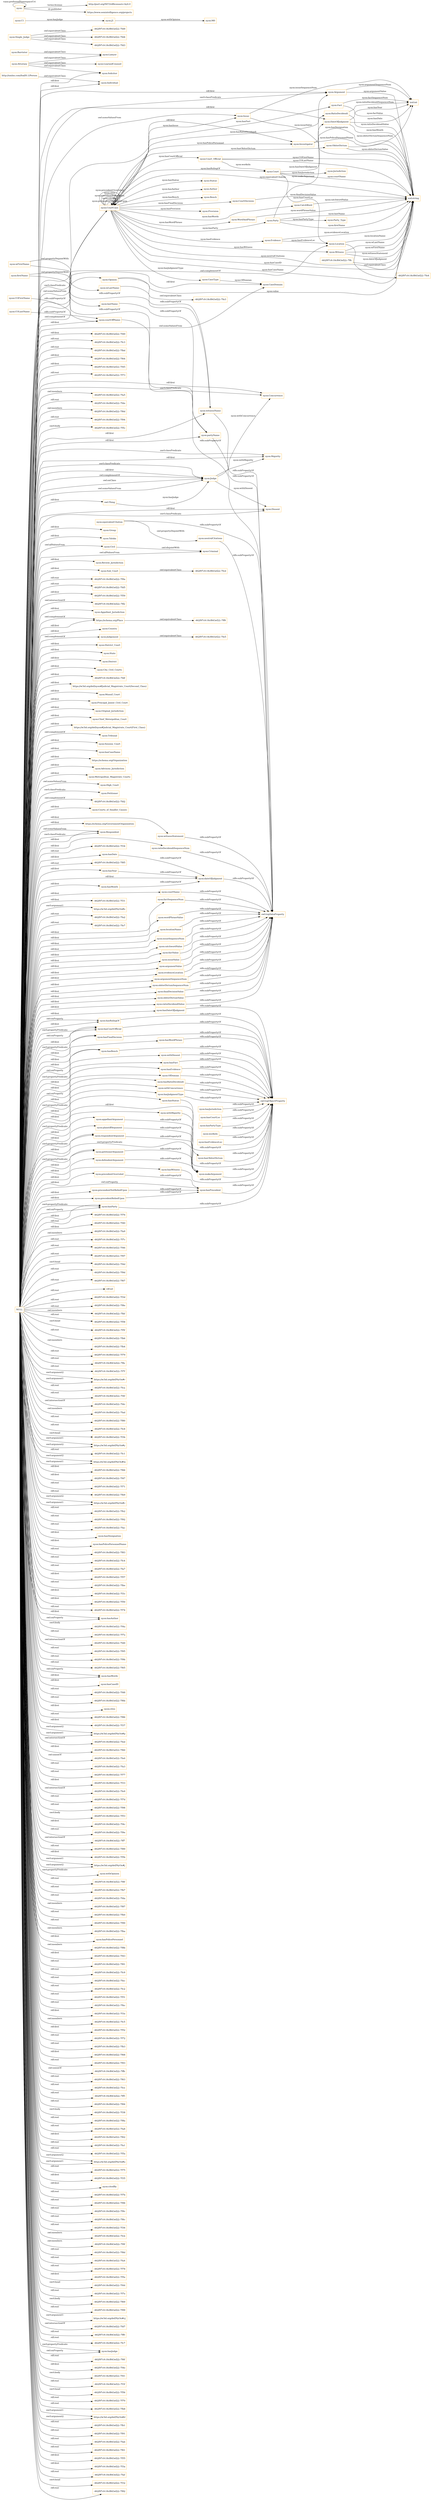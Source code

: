 digraph ar2dtool_diagram { 
rankdir=LR;
size="1501"
node [shape = rectangle, color="orange"]; "nyon:Issue" "nyon:Group" "nyon:Taluka" "-462f97c9:18cf843ef22:-7fd9" "nyon:Civil" "nyon:Statue" "nyon:Review_Jurisdiction" "-462f97c9:18cf843ef22:-7fcd" "nyon:Sub_Court" "nyon:ObiterDictum" "nyon:Solicitor" "nyon:Lawyer" "nyon:Appellant_Jurisdiction" "nyon:Jurisdiction" "https://schema.org/Place" "nyon:Evidence" "nyon:Opinion" "nyon:Judgement" "nyon:Author" "nyon:CatchWord" "nyon:Court_Official" "nyon:WordAndPhrase" "nyon:Country" "nyon:Attorney" "-462f97c9:18cf843ef22:-7fd4" "nyon:DateOfJudgment" "http://xmlns.com/foaf/0.1/Person" "nyon:Party_Type" "nyon:Concurrence" "-462f97c9:18cf843ef22:-7ff9" "nyon:CaseType" "nyon:Fact" "nyon:District_Court" "nyon:State" "nyon:Party" "nyon:District" "nyon:Provision" "-462f97c9:18cf843ef22:-7fd3" "nyon:Majority" "nyon:City_Civil_Courts" "nyon:Single_Judge" "-462f97c9:18cf843ef22:-7ffc" "-462f97c9:18cf843ef22:-7fdf" "-462f97c9:18cf843ef22:-7fe5" "https://w3id.org/def/nyon#Judicial_Magistrate_Court(Second_Class)" "nyon:Munsif_Court" "nyon:LearnedCounsel" "nyon:Principal_Junior_Civil_Court" "nyon:CaseDomain" "nyon:Original_Jurisdiction" "nyon:Chief_Meterpolitan_Court" "https://w3id.org/def/nyon#Judicial_Magistrate_Court(First_Class)" "nyon:RatioDecidendi" "nyon:Investigator" "nyon:Criminal" "-462f97c9:18cf843ef22:-7fe4" "nyon:Tribunal" "nyon:Barrister" "nyon:Session_Court" "nyon:Individual" "https://schema.org/Organization" "nyon:Advisory_Jurisdiction" "nyon:Court" "nyon:Witness" "nyon:Bench" "nyon:Metropolitan_Magistrate_Courts" "nyon:High_Court" "nyon:Judge" "nyon:CourtCase" "nyon:Petitioner" "nyon:Dissent" "nyon:Argument" "-462f97c9:18cf843ef22:-7fd2" "nyon:Location" "nyon:Courts_of_Smaller_Causes" "https://schema.org/GovernmentOrganization" "nyon:CourtDecision" "nyon:Respondent" "-462f97c9:18cf843ef22:-7fe3" ; /*classes style*/
	"nyon:ratioDecidendiValue" -> "owl:topDataProperty" [ label = "rdfs:subPropertyOf" ];
	"nyon:witnessStatement" -> "owl:topDataProperty" [ label = "rdfs:subPropertyOf" ];
	"nyon:ratioDecidendiSequenceNum" -> "owl:topDataProperty" [ label = "rdfs:subPropertyOf" ];
	"https://schema.org/Place" -> "-462f97c9:18cf843ef22:-7ff9" [ label = "owl:equivalentClass" ];
	"nyon:wLastName" -> "nyon:witnessName" [ label = "rdfs:subPropertyOf" ];
	"nyon:withMajority" -> "owl:topObjectProperty" [ label = "rdfs:subPropertyOf" ];
	"nyon:equivalentCitation" -> "nyon:neutralCitations" [ label = "owl:propertyDisjointWith" ];
	"nyon:equivalentCitation" -> "owl:topDataProperty" [ label = "rdfs:subPropertyOf" ];
	"nyon:dateOfJudgment" -> "owl:topDataProperty" [ label = "rdfs:subPropertyOf" ];
	"nyon:hasYear" -> "nyon:dateOfJudgment" [ label = "rdfs:subPropertyOf" ];
	"nyon:partyName" -> "owl:topDataProperty" [ label = "rdfs:subPropertyOf" ];
	"nyon:courtOffName" -> "owl:topDataProperty" [ label = "rdfs:subPropertyOf" ];
	"nyon:courtName" -> "owl:topDataProperty" [ label = "rdfs:subPropertyOf" ];
	"nyon:factSequenceNum" -> "owl:topDataProperty" [ label = "rdfs:subPropertyOf" ];
	"nyon:Opinion" -> "-462f97c9:18cf843ef22:-7fe3" [ label = "owl:equivalentClass" ];
	"nyon:plaintiffArgument" -> "nyon:makeArgument" [ label = "rdfs:subPropertyOf" ];
	"nyon:Sub_Court" -> "-462f97c9:18cf843ef22:-7fcd" [ label = "owl:equivalentClass" ];
	"nyon:hasWitness" -> "owl:topObjectProperty" [ label = "rdfs:subPropertyOf" ];
	"nyon:precedentReliedUpon" -> "nyon:hasPrecedent" [ label = "rdfs:subPropertyOf" ];
	"nyon:Civil" -> "nyon:Criminal" [ label = "owl:disjointWith" ];
	"nyon:wordPhraseValue" -> "owl:topDataProperty" [ label = "rdfs:subPropertyOf" ];
	"nyon:locationName" -> "owl:topDataProperty" [ label = "rdfs:subPropertyOf" ];
	"nyon:issueSequenceNum" -> "owl:topDataProperty" [ label = "rdfs:subPropertyOf" ];
	"nyon:hasParty" -> "owl:topObjectProperty" [ label = "rdfs:subPropertyOf" ];
	"nyon:hasDateOfJudgment" -> "owl:topObjectProperty" [ label = "rdfs:subPropertyOf" ];
	"nyon:hasRulingOf" -> "owl:topObjectProperty" [ label = "rdfs:subPropertyOf" ];
	"nyon:hasPrecedent" -> "owl:topObjectProperty" [ label = "rdfs:subPropertyOf" ];
	"nyon:catchwordValue" -> "owl:topDataProperty" [ label = "rdfs:subPropertyOf" ];
	"nyon:factValue" -> "owl:topDataProperty" [ label = "rdfs:subPropertyOf" ];
	"nyon:hasCourtOfficial" -> "owl:topObjectProperty" [ label = "rdfs:subPropertyOf" ];
	"nyon:issueValue" -> "owl:topDataProperty" [ label = "rdfs:subPropertyOf" ];
	"nyon:makeArgument" -> "owl:topObjectProperty" [ label = "rdfs:subPropertyOf" ];
	"nyon:hasFinalDecision" -> "owl:topObjectProperty" [ label = "rdfs:subPropertyOf" ];
	"nyon:lastName" -> "nyon:partyName" [ label = "rdfs:subPropertyOf" ];
	"nyon:respondentArgument" -> "nyon:makeArgument" [ label = "rdfs:subPropertyOf" ];
	"nyon:Judgement" -> "-462f97c9:18cf843ef22:-7fe5" [ label = "owl:equivalentClass" ];
	"nyon:argumentValue" -> "owl:topDataProperty" [ label = "rdfs:subPropertyOf" ];
	"nyon:precedentOverruled" -> "nyon:hasPrecedent" [ label = "rdfs:subPropertyOf" ];
	"nyon:J1" -> "nyon:M0" [ label = "nyon:withOpinion" ];
	"nyon:hasWordPhrase" -> "owl:topObjectProperty" [ label = "rdfs:subPropertyOf" ];
	"NULL" -> "-462f97c9:18cf843ef22:-7f76" [ label = "rdf:rest" ];
	"NULL" -> "nyon:Respondent" [ label = "rdf:first" ];
	"NULL" -> "-462f97c9:18cf843ef22:-7f40" [ label = "rdf:first" ];
	"NULL" -> "nyon:Munsif_Court" [ label = "rdf:first" ];
	"NULL" -> "-462f97c9:18cf843ef22:-7fa9" [ label = "owl:members" ];
	"NULL" -> "nyon:hasBench" [ label = "owl:onProperty" ];
	"NULL" -> "-462f97c9:18cf843ef22:-7f7c" [ label = "rdf:rest" ];
	"NULL" -> "nyon:plaintiffArgument" [ label = "rdf:first" ];
	"NULL" -> "-462f97c9:18cf843ef22:-7f46" [ label = "rdf:rest" ];
	"NULL" -> "-462f97c9:18cf843ef22:-7f97" [ label = "rdf:rest" ];
	"NULL" -> "-462f97c9:18cf843ef22:-7f4d" [ label = "swrl:head" ];
	"NULL" -> "-462f97c9:18cf843ef22:-7f9d" [ label = "rdf:rest" ];
	"NULL" -> "nyon:factValue" [ label = "rdf:first" ];
	"NULL" -> "nyon:hasCourtOfficial" [ label = "owl:onProperty" ];
	"NULL" -> "-462f97c9:18cf843ef22:-7f67" [ label = "rdf:rest" ];
	"NULL" -> "rdf:nil" [ label = "rdf:rest" ];
	"NULL" -> "nyon:ratioDecidendiValue" [ label = "rdf:first" ];
	"NULL" -> "nyon:Appellant_Jurisdiction" [ label = "rdf:first" ];
	"NULL" -> "nyon:petitionerArgument" [ label = "rdf:first" ];
	"NULL" -> "nyon:Taluka" [ label = "rdf:first" ];
	"NULL" -> "nyon:Individual" [ label = "rdf:first" ];
	"NULL" -> "-462f97c9:18cf843ef22:-7f3d" [ label = "rdf:rest" ];
	"NULL" -> "-462f97c9:18cf843ef22:-7f8e" [ label = "rdf:rest" ];
	"NULL" -> "-462f97c9:18cf843ef22:-7fbf" [ label = "owl:members" ];
	"NULL" -> "-462f97c9:18cf843ef22:-7f58" [ label = "rdf:rest" ];
	"NULL" -> "-462f97c9:18cf843ef22:-7f5f" [ label = "swrl:head" ];
	"NULL" -> "-462f97c9:18cf843ef22:-7fb6" [ label = "rdf:rest" ];
	"NULL" -> "-462f97c9:18cf843ef22:-7fb4" [ label = "owl:members" ];
	"NULL" -> "nyon:CaseDomain" [ label = "rdf:first" ];
	"NULL" -> "nyon:argumentValue" [ label = "rdf:first" ];
	"NULL" -> "-462f97c9:18cf843ef22:-7f79" [ label = "rdf:rest" ];
	"NULL" -> "-462f97c9:18cf843ef22:-7ffa" [ label = "rdf:rest" ];
	"NULL" -> "-462f97c9:18cf843ef22:-7f7f" [ label = "rdf:rest" ];
	"NULL" -> "https://w3id.org/def/NyOn#r" [ label = "swrl:argument2" ];
	"NULL" -> "-462f97c9:18cf843ef22:-7fca" [ label = "rdf:rest" ];
	"NULL" -> "nyon:respondentArgument" [ label = "rdf:first" ];
	"NULL" -> "nyon:factSequenceNum" [ label = "rdf:first" ];
	"NULL" -> "-462f97c9:18cf843ef22:-7f4f" [ label = "rdf:rest" ];
	"NULL" -> "-462f97c9:18cf843ef22:-7fdc" [ label = "owl:intersectionOf" ];
	"NULL" -> "nyon:Dissent" [ label = "swrl:classPredicate" ];
	"NULL" -> "-462f97c9:18cf843ef22:-7fad" [ label = "owl:members" ];
	"NULL" -> "https://w3id.org/def/nyon#Judicial_Magistrate_Court(Second_Class)" [ label = "rdf:first" ];
	"NULL" -> "nyon:Civil" [ label = "owl:allValuesFrom" ];
	"NULL" -> "-462f97c9:18cf843ef22:-7f80" [ label = "rdf:rest" ];
	"NULL" -> "nyon:Tribunal" [ label = "owl:complementOf" ];
	"NULL" -> "-462f97c9:18cf843ef22:-7fc8" [ label = "rdf:rest" ];
	"NULL" -> "nyon:Dissent" [ label = "rdf:first" ];
	"NULL" -> "-462f97c9:18cf843ef22:-7f3b" [ label = "swrl:head" ];
	"NULL" -> "https://w3id.org/def/NyOn#y" [ label = "swrl:argument1" ];
	"NULL" -> "nyon:Original_Jurisdiction" [ label = "rdf:first" ];
	"NULL" -> "-462f97c9:18cf843ef22:-7fc1" [ label = "rdf:rest" ];
	"NULL" -> "https://w3id.org/def/NyOn#m" [ label = "swrl:argument2" ];
	"NULL" -> "nyon:District_Court" [ label = "rdf:first" ];
	"NULL" -> "-462f97c9:18cf843ef22:-7f66" [ label = "rdf:first" ];
	"NULL" -> "-462f97c9:18cf843ef22:-7f47" [ label = "rdf:first" ];
	"NULL" -> "-462f97c9:18cf843ef22:-7f71" [ label = "rdf:rest" ];
	"NULL" -> "-462f97c9:18cf843ef22:-7fb9" [ label = "rdf:rest" ];
	"NULL" -> "nyon:withDissent" [ label = "swrl:propertyPredicate" ];
	"NULL" -> "https://w3id.org/def/NyOn#c" [ label = "swrl:argument2" ];
	"NULL" -> "nyon:High_Court" [ label = "owl:someValuesFrom" ];
	"NULL" -> "-462f97c9:18cf843ef22:-7fb2" [ label = "rdf:rest" ];
	"NULL" -> "-462f97c9:18cf843ef22:-7f92" [ label = "rdf:rest" ];
	"NULL" -> "-462f97c9:18cf843ef22:-7fac" [ label = "rdf:rest" ];
	"NULL" -> "nyon:Judgement" [ label = "owl:complementOf" ];
	"NULL" -> "nyon:hasDesignation" [ label = "rdf:first" ];
	"NULL" -> "nyon:partyName" [ label = "rdf:first" ];
	"NULL" -> "nyon:witnessStatement" [ label = "rdf:first" ];
	"NULL" -> "nyon:hasPolicePersonnelName" [ label = "rdf:first" ];
	"NULL" -> "nyon:hasFact" [ label = "rdf:first" ];
	"NULL" -> "nyon:withMajority" [ label = "swrl:propertyPredicate" ];
	"NULL" -> "nyon:dateOfJudgment" [ label = "rdf:first" ];
	"NULL" -> "nyon:Session_Court" [ label = "rdf:first" ];
	"NULL" -> "-462f97c9:18cf843ef22:-7f83" [ label = "rdf:rest" ];
	"NULL" -> "-462f97c9:18cf843ef22:-7fc4" [ label = "rdf:rest" ];
	"NULL" -> "nyon:Criminal" [ label = "owl:allValuesFrom" ];
	"NULL" -> "nyon:Solicitor" [ label = "rdf:first" ];
	"NULL" -> "nyon:Advisory_Jurisdiction" [ label = "rdf:first" ];
	"NULL" -> "-462f97c9:18cf843ef22:-7fa7" [ label = "rdf:rest" ];
	"NULL" -> "-462f97c9:18cf843ef22:-7f57" [ label = "rdf:first" ];
	"NULL" -> "-462f97c9:18cf843ef22:-7fbe" [ label = "rdf:rest" ];
	"NULL" -> "-462f97c9:18cf843ef22:-7f3c" [ label = "rdf:first" ];
	"NULL" -> "nyon:hasPrecedent" [ label = "owl:onProperty" ];
	"NULL" -> "-462f97c9:18cf843ef22:-7f50" [ label = "rdf:first" ];
	"NULL" -> "nyon:Judge" [ label = "swrl:classPredicate" ];
	"NULL" -> "nyon:ratioDecidendiSequenceNum" [ label = "rdf:first" ];
	"NULL" -> "-462f97c9:18cf843ef22:-7f74" [ label = "rdf:rest" ];
	"NULL" -> "nyon:hasAuthor" [ label = "rdf:first" ];
	"NULL" -> "nyon:hasParty" [ label = "owl:onProperty" ];
	"NULL" -> "nyon:hasEvidence" [ label = "rdf:first" ];
	"NULL" -> "nyon:hasRulingOf" [ label = "rdf:first" ];
	"NULL" -> "-462f97c9:18cf843ef22:-7f4a" [ label = "swrl:body" ];
	"NULL" -> "nyon:Judge" [ label = "rdf:first" ];
	"NULL" -> "-462f97c9:18cf843ef22:-7f7a" [ label = "rdf:rest" ];
	"NULL" -> "-462f97c9:18cf843ef22:-7fd0" [ label = "owl:intersectionOf" ];
	"NULL" -> "nyon:hasRulingOf" [ label = "owl:onProperty" ];
	"NULL" -> "-462f97c9:18cf843ef22:-7f95" [ label = "rdf:rest" ];
	"NULL" -> "-462f97c9:18cf843ef22:-7f9b" [ label = "rdf:rest" ];
	"NULL" -> "https://schema.org/Organization" [ label = "rdf:first" ];
	"NULL" -> "nyon:witnessName" [ label = "rdf:first" ];
	"NULL" -> "-462f97c9:18cf843ef22:-7f65" [ label = "rdf:rest" ];
	"NULL" -> "https://schema.org/GovernmentOrganization" [ label = "rdf:first" ];
	"NULL" -> "nyon:hasWords" [ label = "owl:onProperty" ];
	"NULL" -> "nyon:hasCaseID" [ label = "rdf:first" ];
	"NULL" -> "nyon:hasBench" [ label = "rdf:first" ];
	"NULL" -> "-462f97c9:18cf843ef22:-7f48" [ label = "rdf:rest" ];
	"NULL" -> "-462f97c9:18cf843ef22:-7f6b" [ label = "rdf:rest" ];
	"NULL" -> "nyon:cites" [ label = "rdf:first" ];
	"NULL" -> "-462f97c9:18cf843ef22:-7f86" [ label = "rdf:rest" ];
	"NULL" -> "nyon:Judge" [ label = "owl:complementOf" ];
	"NULL" -> "-462f97c9:18cf843ef22:-7f37" [ label = "rdf:first" ];
	"NULL" -> "https://w3id.org/def/NyOn#p" [ label = "swrl:argument2" ];
	"NULL" -> "nyon:Respondent" [ label = "owl:someValuesFrom" ];
	"NULL" -> "-462f97c9:18cf843ef22:-7fed" [ label = "owl:intersectionOf" ];
	"NULL" -> "https://w3id.org/def/NyOn#y" [ label = "swrl:argument2" ];
	"NULL" -> "-462f97c9:18cf843ef22:-7f60" [ label = "rdf:first" ];
	"NULL" -> "-462f97c9:18cf843ef22:-7fe0" [ label = "owl:unionOf" ];
	"NULL" -> "nyon:OfDomian" [ label = "owl:onProperty" ];
	"NULL" -> "-462f97c9:18cf843ef22:-7fa3" [ label = "rdf:rest" ];
	"NULL" -> "-462f97c9:18cf843ef22:-7f77" [ label = "rdf:rest" ];
	"NULL" -> "-462f97c9:18cf843ef22:-7f33" [ label = "rdf:first" ];
	"NULL" -> "nyon:respondentArgument" [ label = "swrl:propertyPredicate" ];
	"NULL" -> "-462f97c9:18cf843ef22:-7fe9" [ label = "owl:intersectionOf" ];
	"NULL" -> "-462f97c9:18cf843ef22:-7f7d" [ label = "rdf:rest" ];
	"NULL" -> "nyon:evidenceLocation" [ label = "rdf:first" ];
	"NULL" -> "nyon:hasRatioDecidendi" [ label = "rdf:first" ];
	"NULL" -> "-462f97c9:18cf843ef22:-7f98" [ label = "rdf:rest" ];
	"NULL" -> "-462f97c9:18cf843ef22:-7f53" [ label = "swrl:body" ];
	"NULL" -> "-462f97c9:18cf843ef22:-7f4c" [ label = "rdf:first" ];
	"NULL" -> "nyon:makeArgument" [ label = "swrl:propertyPredicate" ];
	"NULL" -> "nyon:hasCourtOfficial" [ label = "rdf:first" ];
	"NULL" -> "nyon:argumentSequenceNum" [ label = "rdf:first" ];
	"NULL" -> "nyon:Review_Jurisdiction" [ label = "rdf:first" ];
	"NULL" -> "-462f97c9:18cf843ef22:-7f9e" [ label = "rdf:rest" ];
	"NULL" -> "-462f97c9:18cf843ef22:-7ff7" [ label = "owl:intersectionOf" ];
	"NULL" -> "-462f97c9:18cf843ef22:-7fdf" [ label = "rdf:first" ];
	"NULL" -> "-462f97c9:18cf843ef22:-7f89" [ label = "rdf:rest" ];
	"NULL" -> "-462f97c9:18cf843ef22:-7f5b" [ label = "rdf:first" ];
	"NULL" -> "nyon:withConcurrence" [ label = "swrl:propertyPredicate" ];
	"NULL" -> "nyon:hasCourtOfficial" [ label = "swrl:propertyPredicate" ];
	"NULL" -> "https://w3id.org/def/NyOn#j" [ label = "swrl:argument1" ];
	"NULL" -> "nyon:withOpinion" [ label = "swrl:propertyPredicate" ];
	"NULL" -> "-462f97c9:18cf843ef22:-7f8f" [ label = "rdf:rest" ];
	"NULL" -> "nyon:Location" [ label = "owl:complementOf" ];
	"NULL" -> "-462f97c9:18cf843ef22:-7fb7" [ label = "rdf:rest" ];
	"NULL" -> "-462f97c9:18cf843ef22:-7fda" [ label = "rdf:rest" ];
	"NULL" -> "-462f97c9:18cf843ef22:-7f87" [ label = "owl:members" ];
	"NULL" -> "-462f97c9:18cf843ef22:-7fb0" [ label = "rdf:rest" ];
	"NULL" -> "-462f97c9:18cf843ef22:-7f90" [ label = "rdf:rest" ];
	"NULL" -> "nyon:hasWitness" [ label = "rdf:first" ];
	"NULL" -> "nyon:CourtCase" [ label = "owl:someValuesFrom" ];
	"NULL" -> "nyon:District" [ label = "rdf:first" ];
	"NULL" -> "nyon:CourtCase" [ label = "swrl:classPredicate" ];
	"NULL" -> "-462f97c9:18cf843ef22:-7fba" [ label = "owl:members" ];
	"NULL" -> "nyon:hasPolicePersonnel" [ label = "rdf:first" ];
	"NULL" -> "-462f97c9:18cf843ef22:-7f8b" [ label = "owl:members" ];
	"NULL" -> "nyon:catchwordValue" [ label = "rdf:first" ];
	"NULL" -> "-462f97c9:18cf843ef22:-7f43" [ label = "rdf:first" ];
	"NULL" -> "nyon:issueValue" [ label = "rdf:first" ];
	"NULL" -> "-462f97c9:18cf843ef22:-7f81" [ label = "rdf:rest" ];
	"NULL" -> "-462f97c9:18cf843ef22:-7fc9" [ label = "rdf:rest" ];
	"NULL" -> "owl:Thing" [ label = "rdf:first" ];
	"NULL" -> "https://w3id.org/def/NyOn#r" [ label = "swrl:argument1" ];
	"NULL" -> "-462f97c9:18cf843ef22:-7fec" [ label = "rdf:rest" ];
	"NULL" -> "nyon:Argument" [ label = "rdf:first" ];
	"NULL" -> "nyon:courtName" [ label = "rdf:first" ];
	"NULL" -> "-462f97c9:18cf843ef22:-7fc2" [ label = "rdf:rest" ];
	"NULL" -> "-462f97c9:18cf843ef22:-7fd2" [ label = "owl:complementOf" ];
	"NULL" -> "-462f97c9:18cf843ef22:-7f51" [ label = "rdf:rest" ];
	"NULL" -> "https://w3id.org/def/nyon#Judicial_Magistrate_Court(First_Class)" [ label = "rdf:first" ];
	"NULL" -> "-462f97c9:18cf843ef22:-7fbc" [ label = "rdf:rest" ];
	"NULL" -> "-462f97c9:18cf843ef22:-7f3e" [ label = "rdf:first" ];
	"NULL" -> "-462f97c9:18cf843ef22:-7fc5" [ label = "owl:members" ];
	"NULL" -> "-462f97c9:18cf843ef22:-7f52" [ label = "rdf:first" ];
	"NULL" -> "-462f97c9:18cf843ef22:-7f72" [ label = "rdf:rest" ];
	"NULL" -> "nyon:courtOffName" [ label = "rdf:first" ];
	"NULL" -> "https://schema.org/Place" [ label = "owl:complementOf" ];
	"NULL" -> "nyon:State" [ label = "rdf:first" ];
	"NULL" -> "-462f97c9:18cf843ef22:-7fb3" [ label = "rdf:rest" ];
	"NULL" -> "-462f97c9:18cf843ef22:-7f68" [ label = "rdf:first" ];
	"NULL" -> "nyon:Investigator" [ label = "rdf:first" ];
	"NULL" -> "nyon:Concurrence" [ label = "swrl:classPredicate" ];
	"NULL" -> "-462f97c9:18cf843ef22:-7f93" [ label = "rdf:rest" ];
	"NULL" -> "nyon:precendentNotReliedUpon" [ label = "rdf:first" ];
	"NULL" -> "https://schema.org/Place" [ label = "rdf:first" ];
	"NULL" -> "-462f97c9:18cf843ef22:-7ffb" [ label = "owl:unionOf" ];
	"NULL" -> "-462f97c9:18cf843ef22:-7f63" [ label = "rdf:rest" ];
	"NULL" -> "-462f97c9:18cf843ef22:-7fce" [ label = "rdf:rest" ];
	"NULL" -> "nyon:hasJudgmentType" [ label = "rdf:first" ];
	"NULL" -> "https://w3id.org/def/NyOn#c" [ label = "swrl:argument1" ];
	"NULL" -> "-462f97c9:18cf843ef22:-7ff5" [ label = "rdf:rest" ];
	"NULL" -> "-462f97c9:18cf843ef22:-7f84" [ label = "rdf:rest" ];
	"NULL" -> "nyon:Judge" [ label = "owl:onClass" ];
	"NULL" -> "-462f97c9:18cf843ef22:-7f38" [ label = "swrl:body" ];
	"NULL" -> "https://w3id.org/def/NyOn#j" [ label = "swrl:argument2" ];
	"NULL" -> "-462f97c9:18cf843ef22:-7f8a" [ label = "rdf:rest" ];
	"NULL" -> "nyon:Opinion" [ label = "owl:complementOf" ];
	"NULL" -> "-462f97c9:18cf843ef22:-7fa8" [ label = "rdf:rest" ];
	"NULL" -> "nyon:Majority" [ label = "swrl:classPredicate" ];
	"NULL" -> "-462f97c9:18cf843ef22:-7f62" [ label = "rdf:first" ];
	"NULL" -> "-462f97c9:18cf843ef22:-7fa1" [ label = "rdf:rest" ];
	"NULL" -> "nyon:Concurrence" [ label = "rdf:first" ];
	"NULL" -> "-462f97c9:18cf843ef22:-7f5a" [ label = "rdf:rest" ];
	"NULL" -> "nyon:locationName" [ label = "rdf:first" ];
	"NULL" -> "nyon:hasFinalDecision" [ label = "rdf:first" ];
	"NULL" -> "https://w3id.org/def/NyOn#a" [ label = "swrl:argument2" ];
	"NULL" -> "-462f97c9:18cf843ef22:-7f75" [ label = "rdf:rest" ];
	"NULL" -> "-462f97c9:18cf843ef22:-7f35" [ label = "rdf:first" ];
	"NULL" -> "nyon:hasAuthor" [ label = "owl:onProperty" ];
	"NULL" -> "nyon:citedBy" [ label = "rdf:first" ];
	"NULL" -> "-462f97c9:18cf843ef22:-7f7b" [ label = "rdf:rest" ];
	"NULL" -> "nyon:hasYear" [ label = "rdf:first" ];
	"NULL" -> "nyon:hasMonth" [ label = "rdf:first" ];
	"NULL" -> "-462f97c9:18cf843ef22:-7f96" [ label = "rdf:rest" ];
	"NULL" -> "nyon:hasDateOfJudgment" [ label = "rdf:first" ];
	"NULL" -> "nyon:Petitioner" [ label = "swrl:classPredicate" ];
	"NULL" -> "-462f97c9:18cf843ef22:-7f9c" [ label = "rdf:rest" ];
	"NULL" -> "nyon:hasStatue" [ label = "rdf:first" ];
	"NULL" -> "nyon:City_Civil_Courts" [ label = "rdf:first" ];
	"NULL" -> "-462f97c9:18cf843ef22:-7f6c" [ label = "rdf:rest" ];
	"NULL" -> "nyon:Courts_of_Smaller_Causes" [ label = "rdf:first" ];
	"NULL" -> "-462f97c9:18cf843ef22:-7f36" [ label = "rdf:rest" ];
	"NULL" -> "nyon:precedentReliedUpon" [ label = "rdf:first" ];
	"NULL" -> "-462f97c9:18cf843ef22:-7fcb" [ label = "owl:members" ];
	"NULL" -> "-462f97c9:18cf843ef22:-7f9f" [ label = "owl:members" ];
	"NULL" -> "-462f97c9:18cf843ef22:-7f8d" [ label = "rdf:rest" ];
	"NULL" -> "nyon:obiterDictumSequenceNum" [ label = "rdf:first" ];
	"NULL" -> "nyon:hasParty" [ label = "rdf:first" ];
	"NULL" -> "nyon:wordPhraseValue" [ label = "rdf:first" ];
	"NULL" -> "nyon:Argument" [ label = "swrl:classPredicate" ];
	"NULL" -> "-462f97c9:18cf843ef22:-7fa4" [ label = "rdf:rest" ];
	"NULL" -> "-462f97c9:18cf843ef22:-7f78" [ label = "rdf:rest" ];
	"NULL" -> "nyon:Chief_Meterpolitan_Court" [ label = "rdf:first" ];
	"NULL" -> "nyon:Respondent" [ label = "swrl:classPredicate" ];
	"NULL" -> "-462f97c9:18cf843ef22:-7f5e" [ label = "rdf:first" ];
	"NULL" -> "-462f97c9:18cf843ef22:-7f44" [ label = "swrl:head" ];
	"NULL" -> "-462f97c9:18cf843ef22:-7f7e" [ label = "rdf:rest" ];
	"NULL" -> "-462f97c9:18cf843ef22:-7f69" [ label = "swrl:body" ];
	"NULL" -> "-462f97c9:18cf843ef22:-7f99" [ label = "rdf:rest" ];
	"NULL" -> "https://w3id.org/def/NyOn#cj" [ label = "swrl:argument1" ];
	"NULL" -> "-462f97c9:18cf843ef22:-7fd7" [ label = "owl:intersectionOf" ];
	"NULL" -> "-462f97c9:18cf843ef22:-7ff0" [ label = "rdf:rest" ];
	"NULL" -> "-462f97c9:18cf843ef22:-7fc7" [ label = "rdf:rest" ];
	"NULL" -> "nyon:hasJudge" [ label = "swrl:propertyPredicate" ];
	"NULL" -> "-462f97c9:18cf843ef22:-7f6f" [ label = "rdf:rest" ];
	"NULL" -> "-462f97c9:18cf843ef22:-7f4e" [ label = "rdf:first" ];
	"NULL" -> "nyon:Group" [ label = "rdf:first" ];
	"NULL" -> "-462f97c9:18cf843ef22:-7f41" [ label = "swrl:body" ];
	"NULL" -> "nyon:finalDecisionValue" [ label = "rdf:first" ];
	"NULL" -> "-462f97c9:18cf843ef22:-7f3f" [ label = "rdf:rest" ];
	"NULL" -> "-462f97c9:18cf843ef22:-7f56" [ label = "swrl:head" ];
	"NULL" -> "-462f97c9:18cf843ef22:-7f70" [ label = "rdf:rest" ];
	"NULL" -> "-462f97c9:18cf843ef22:-7fb8" [ label = "rdf:rest" ];
	"NULL" -> "nyon:hasObiterDictum" [ label = "rdf:first" ];
	"NULL" -> "https://w3id.org/def/NyOn#d" [ label = "swrl:argument1" ];
	"NULL" -> "nyon:Majority" [ label = "rdf:first" ];
	"NULL" -> "https://w3id.org/def/NyOn#d" [ label = "swrl:argument2" ];
	"NULL" -> "nyon:issueSequenceNum" [ label = "rdf:first" ];
	"NULL" -> "-462f97c9:18cf843ef22:-7fb1" [ label = "rdf:rest" ];
	"NULL" -> "nyon:hasWordPhrase" [ label = "rdf:first" ];
	"NULL" -> "nyon:defendentArgument" [ label = "rdf:first" ];
	"NULL" -> "nyon:hasWords" [ label = "rdf:first" ];
	"NULL" -> "-462f97c9:18cf843ef22:-7f91" [ label = "rdf:rest" ];
	"NULL" -> "-462f97c9:18cf843ef22:-7fab" [ label = "rdf:rest" ];
	"NULL" -> "nyon:hasParty" [ label = "swrl:propertyPredicate" ];
	"NULL" -> "-462f97c9:18cf843ef22:-7f61" [ label = "rdf:rest" ];
	"NULL" -> "nyon:hasDate" [ label = "rdf:first" ];
	"NULL" -> "-462f97c9:18cf843ef22:-7f55" [ label = "rdf:first" ];
	"NULL" -> "-462f97c9:18cf843ef22:-7f3a" [ label = "rdf:first" ];
	"NULL" -> "-462f97c9:18cf843ef22:-7faf" [ label = "rdf:rest" ];
	"NULL" -> "https://w3id.org/def/NyOn#a" [ label = "swrl:argument1" ];
	"NULL" -> "-462f97c9:18cf843ef22:-7f32" [ label = "swrl:head" ];
	"NULL" -> "-462f97c9:18cf843ef22:-7f82" [ label = "rdf:rest" ];
	"NULL" -> "-462f97c9:18cf843ef22:-7f49" [ label = "rdf:first" ];
	"NULL" -> "nyon:hasJudge" [ label = "owl:onProperty" ];
	"NULL" -> "nyon:petitionerArgument" [ label = "swrl:propertyPredicate" ];
	"NULL" -> "-462f97c9:18cf843ef22:-7fc3" [ label = "rdf:rest" ];
	"NULL" -> "-462f97c9:18cf843ef22:-7fbd" [ label = "rdf:rest" ];
	"NULL" -> "-462f97c9:18cf843ef22:-7f64" [ label = "rdf:first" ];
	"NULL" -> "-462f97c9:18cf843ef22:-7f45" [ label = "rdf:first" ];
	"NULL" -> "nyon:Sub_Court" [ label = "rdf:first" ];
	"NULL" -> "-462f97c9:18cf843ef22:-7f73" [ label = "rdf:rest" ];
	"NULL" -> "https://w3id.org/def/NyOn#p" [ label = "swrl:argument1" ];
	"NULL" -> "-462f97c9:18cf843ef22:-7fa5" [ label = "owl:members" ];
	"NULL" -> "-462f97c9:18cf843ef22:-7fde" [ label = "rdf:rest" ];
	"NULL" -> "-462f97c9:18cf843ef22:-7f6d" [ label = "owl:members" ];
	"NULL" -> "nyon:precedentOverruled" [ label = "rdf:first" ];
	"NULL" -> "-462f97c9:18cf843ef22:-7f94" [ label = "rdf:rest" ];
	"NULL" -> "-462f97c9:18cf843ef22:-7f5c" [ label = "swrl:body" ];
	"NULL" -> "nyon:Issue" [ label = "owl:someValuesFrom" ];
	"NULL" -> "-462f97c9:18cf843ef22:-7f9a" [ label = "rdf:rest" ];
	"NULL" -> "-462f97c9:18cf843ef22:-7fd5" [ label = "rdf:rest" ];
	"NULL" -> "nyon:hasFinalDecision" [ label = "swrl:propertyPredicate" ];
	"NULL" -> "https://w3id.org/def/NyOn#m" [ label = "swrl:argument1" ];
	"NULL" -> "-462f97c9:18cf843ef22:-7f59" [ label = "rdf:first" ];
	"NULL" -> "-462f97c9:18cf843ef22:-7ff2" [ label = "owl:intersectionOf" ];
	"NULL" -> "nyon:hasCaseName" [ label = "rdf:first" ];
	"NULL" -> "nyon:Country" [ label = "rdf:first" ];
	"NULL" -> "-462f97c9:18cf843ef22:-7f34" [ label = "rdf:rest" ];
	"NULL" -> "-462f97c9:18cf843ef22:-7f85" [ label = "rdf:rest" ];
	"NULL" -> "nyon:obiterDictumValue" [ label = "rdf:first" ];
	"NULL" -> "-462f97c9:18cf843ef22:-7f31" [ label = "rdf:first" ];
	"NULL" -> "nyon:appellantArgument" [ label = "rdf:first" ];
	"NULL" -> "nyon:Metropolitan_Magistrate_Courts" [ label = "rdf:first" ];
	"NULL" -> "nyon:DateOfJudgment" [ label = "rdf:first" ];
	"NULL" -> "nyon:Judge" [ label = "owl:someValuesFrom" ];
	"NULL" -> "https://w3id.org/def/NyOn#x" [ label = "swrl:argument1" ];
	"NULL" -> "-462f97c9:18cf843ef22:-7fa2" [ label = "rdf:rest" ];
	"NULL" -> "nyon:CaseDomain" [ label = "owl:someValuesFrom" ];
	"NULL" -> "-462f97c9:18cf843ef22:-7fe7" [ label = "rdf:rest" ];
	"NULL" -> "nyon:Principal_Junior_Civil_Court" [ label = "rdf:first" ];
	"nyon:hasStatue" -> "owl:topObjectProperty" [ label = "rdfs:subPropertyOf" ];
	"nyon:hasJurisdiction" -> "owl:topObjectProperty" [ label = "rdfs:subPropertyOf" ];
	"nyon:defendentArgument" -> "nyon:makeArgument" [ label = "rdfs:subPropertyOf" ];
	"nyon:firstName" -> "nyon:lastName" [ label = "owl:propertyDisjointWith" ];
	"nyon:firstName" -> "nyon:partyName" [ label = "rdfs:subPropertyOf" ];
	"nyon:hasBench" -> "owl:topObjectProperty" [ label = "rdfs:subPropertyOf" ];
	"nyon:argumentSequenceNum" -> "owl:topDataProperty" [ label = "rdfs:subPropertyOf" ];
	"nyon:hasCourtLoc" -> "owl:topObjectProperty" [ label = "rdfs:subPropertyOf" ];
	"nyon:Barrister" -> "nyon:Lawyer" [ label = "owl:equivalentClass" ];
	"nyon:Single_Judge" -> "-462f97c9:18cf843ef22:-7fd3" [ label = "owl:equivalentClass" ];
	"nyon:Single_Judge" -> "-462f97c9:18cf843ef22:-7fd4" [ label = "owl:equivalentClass" ];
	"nyon:Single_Judge" -> "-462f97c9:18cf843ef22:-7fd9" [ label = "owl:equivalentClass" ];
	"nyon:C1" -> "nyon:J1" [ label = "nyon:hasJudge" ];
	"nyon:evidenceLocation" -> "owl:topDataProperty" [ label = "rdfs:subPropertyOf" ];
	"nyon:wFirstName" -> "nyon:wLastName" [ label = "owl:propertyDisjointWith" ];
	"nyon:wFirstName" -> "nyon:witnessName" [ label = "rdfs:subPropertyOf" ];
	"nyon:obiterDictumValue" -> "owl:topDataProperty" [ label = "rdfs:subPropertyOf" ];
	"nyon:hasPartyType" -> "owl:topObjectProperty" [ label = "rdfs:subPropertyOf" ];
	"nyon:hasDate" -> "nyon:dateOfJudgment" [ label = "rdfs:subPropertyOf" ];
	"nyon:obiterDictumSequenceNum" -> "owl:topDataProperty" [ label = "rdfs:subPropertyOf" ];
	"nyon:petitionerArgument" -> "nyon:makeArgument" [ label = "rdfs:subPropertyOf" ];
	"nyon:" -> "http://purl.org/NET/rdflicense/cc-by4.0" [ label = "terms:license" ];
	"nyon:" -> "https://www.semintelligence.org/projects" [ label = "dc:publisher" ];
	"nyon:" -> "nyon:" [ label = "vann:preferredNamespaceUri" ];
	"nyon:withConcurrence" -> "owl:topObjectProperty" [ label = "rdfs:subPropertyOf" ];
	"nyon:Location" -> "-462f97c9:18cf843ef22:-7fe4" [ label = "owl:equivalentClass" ];
	"nyon:hasJudgmentType" -> "owl:topObjectProperty" [ label = "rdfs:subPropertyOf" ];
	"http://xmlns.com/foaf/0.1/Person" -> "nyon:Individual" [ label = "owl:equivalentClass" ];
	"nyon:appellantArgument" -> "nyon:makeArgument" [ label = "rdfs:subPropertyOf" ];
	"nyon:Attorney" -> "nyon:Solicitor" [ label = "owl:equivalentClass" ];
	"nyon:Attorney" -> "nyon:LearnedCounsel" [ label = "owl:equivalentClass" ];
	"nyon:Attorney" -> "nyon:Lawyer" [ label = "owl:equivalentClass" ];
	"nyon:hasFact" -> "owl:topObjectProperty" [ label = "rdfs:subPropertyOf" ];
	"nyon:neutralCitations" -> "owl:topDataProperty" [ label = "rdfs:subPropertyOf" ];
	"nyon:hasRatioDecidendi" -> "owl:topObjectProperty" [ label = "rdfs:subPropertyOf" ];
	"nyon:withDissent" -> "owl:topObjectProperty" [ label = "rdfs:subPropertyOf" ];
	"nyon:hasObiterDictum" -> "owl:topObjectProperty" [ label = "rdfs:subPropertyOf" ];
	"nyon:worksIn" -> "owl:topObjectProperty" [ label = "rdfs:subPropertyOf" ];
	"nyon:precendentNotReliedUpon" -> "nyon:hasPrecedent" [ label = "rdfs:subPropertyOf" ];
	"nyon:hasMonth" -> "nyon:dateOfJudgment" [ label = "rdfs:subPropertyOf" ];
	"nyon:COFirstName" -> "nyon:courtOffName" [ label = "rdfs:subPropertyOf" ];
	"nyon:hasEvidence" -> "owl:topObjectProperty" [ label = "rdfs:subPropertyOf" ];
	"nyon:OfDomian" -> "owl:topObjectProperty" [ label = "rdfs:subPropertyOf" ];
	"nyon:hasEvidenceLoc" -> "owl:topObjectProperty" [ label = "rdfs:subPropertyOf" ];
	"nyon:COLastName" -> "nyon:courtOffName" [ label = "rdfs:subPropertyOf" ];
	"nyon:finalDecisionValue" -> "owl:topDataProperty" [ label = "rdfs:subPropertyOf" ];
	"nyon:witnessName" -> "owl:topDataProperty" [ label = "rdfs:subPropertyOf" ];
	"nyon:Party" -> "xsd:string" [ label = "nyon:firstName" ];
	"nyon:Witness" -> "xsd:string" [ label = "nyon:witnessStatement" ];
	"nyon:Fact" -> "xsd:string" [ label = "nyon:factValue" ];
	"nyon:Opinion" -> "xsd:string" [ label = "nyon:value" ];
	"nyon:CourtCase" -> "nyon:CourtCase" [ label = "nyon:precendentNotReliedUpon" ];
	"nyon:CourtCase" -> "xsd:string" [ label = "nyon:hasCaseName" ];
	"nyon:DateOfJudgment" -> "xsd:int" [ label = "nyon:hasDate" ];
	"nyon:Court_Official" -> "nyon:Court" [ label = "nyon:worksIn" ];
	"nyon:CourtCase" -> "nyon:CourtCase" [ label = "nyon:citedBy" ];
	"nyon:CourtCase" -> "nyon:Bench" [ label = "nyon:hasBench" ];
	"nyon:Court_Official" -> "xsd:string" [ label = "nyon:COFirstName" ];
	"nyon:Judge" -> "nyon:Majority" [ label = "nyon:withMajority" ];
	"nyon:DateOfJudgment" -> "xsd:int" [ label = "nyon:hasYear" ];
	"nyon:CourtCase" -> "nyon:Statue" [ label = "nyon:hasStatue" ];
	"nyon:CourtCase" -> "nyon:CourtDecision" [ label = "nyon:hasFinalDecision" ];
	"nyon:Party" -> "nyon:Party_Type" [ label = "nyon:hasPartyType" ];
	"nyon:CourtCase" -> "nyon:CourtCase" [ label = "nyon:precedentReliedUpon" ];
	"nyon:RatioDecidendi" -> "xsd:int" [ label = "nyon:ratioDecidendiSequenceNum" ];
	"nyon:Issue" -> "xsd:int" [ label = "nyon:issueSequenceNum" ];
	"nyon:CourtCase" -> "nyon:Party" [ label = "nyon:hasParty" ];
	"nyon:CourtCase" -> "nyon:Court_Official" [ label = "nyon:hasCourtOfficial" ];
	"nyon:CourtCase" -> "xsd:string" [ label = "nyon:neutralCitations" ];
	"nyon:Court" -> "xsd:string" [ label = "nyon:courtName" ];
	"-462f97c9:18cf843ef22:-7ffc" -> "xsd:string" [ label = "nyon:dateOfJudgment" ];
	"nyon:Court" -> "nyon:Jurisdiction" [ label = "nyon:hasJurisdiction" ];
	"nyon:CourtCase" -> "nyon:CourtCase" [ label = "nyon:cites" ];
	"nyon:Witness" -> "xsd:string" [ label = "nyon:wFirstName" ];
	"nyon:CourtCase" -> "nyon:Witness" [ label = "nyon:hasWitness" ];
	"nyon:CourtCase" -> "nyon:Provision" [ label = "nyon:hasProvision" ];
	"nyon:CatchWord" -> "xsd:string" [ label = "nyon:catchwordValue" ];
	"nyon:CourtCase" -> "nyon:Issue" [ label = "nyon:hasIssue" ];
	"nyon:Witness" -> "xsd:string" [ label = "nyon:wLastName" ];
	"nyon:Fact" -> "xsd:int" [ label = "nyon:factSequenceNum" ];
	"nyon:Court_Official" -> "xsd:string" [ label = "nyon:COLastName" ];
	"nyon:CourtCase" -> "nyon:CatchWord" [ label = "nyon:hasWords" ];
	"nyon:Judge" -> "nyon:Dissent" [ label = "nyon:withDissent" ];
	"nyon:Issue" -> "xsd:string" [ label = "nyon:issueValue" ];
	"nyon:Judge" -> "nyon:Concurrence" [ label = "nyon:withConcurrence" ];
	"nyon:CourtCase" -> "nyon:Investigator" [ label = "nyon:hasPolicePersonnel" ];
	"nyon:Evidence" -> "xsd:string" [ label = "nyon:evidenceLocation" ];
	"nyon:CourtCase" -> "nyon:Fact" [ label = "nyon:hasFact" ];
	"nyon:CourtDecision" -> "xsd:string" [ label = "nyon:finalDecisionValue" ];
	"nyon:Party" -> "xsd:string" [ label = "nyon:lastName" ];
	"nyon:CourtCase" -> "nyon:CaseType" [ label = "nyon:hasJudgmentType" ];
	"nyon:Court" -> "nyon:DateOfJudgment" [ label = "nyon:hasDateOfJudgment" ];
	"nyon:CourtCase" -> "nyon:ObiterDictum" [ label = "nyon:hasObiterDictum" ];
	"nyon:ObiterDictum" -> "xsd:string" [ label = "nyon:obiterDictumValue" ];
	"nyon:CourtCase" -> "xsd:string" [ label = "nyon:hasCaseID" ];
	"nyon:Location" -> "xsd:string" [ label = "nyon:locationName" ];
	"nyon:CourtCase" -> "nyon:Author" [ label = "nyon:hasAuthor" ];
	"nyon:Party" -> "nyon:Argument" [ label = "nyon:makeArgument" ];
	"nyon:CourtCase" -> "nyon:WordAndPhrase" [ label = "nyon:hasWordPhrase" ];
	"nyon:DateOfJudgment" -> "xsd:string" [ label = "nyon:hasMonth" ];
	"nyon:Argument" -> "xsd:int" [ label = "nyon:argumentSequenceNum" ];
	"nyon:Investigator" -> "xsd:string" [ label = "nyon:hasDesignation" ];
	"nyon:CourtCase" -> "nyon:RatioDecidendi" [ label = "nyon:hasRatioDecidendi" ];
	"nyon:ObiterDictum" -> "xsd:int" [ label = "nyon:obiterDictumSequenceNum" ];
	"owl:Thing" -> "nyon:Judge" [ label = "nyon:hasJudge" ];
	"nyon:Court" -> "nyon:Location" [ label = "nyon:hasCourtLoc" ];
	"nyon:CaseType" -> "nyon:CaseDomain" [ label = "nyon:OfDomian" ];
	"nyon:CourtCase" -> "nyon:Evidence" [ label = "nyon:hasEvidence" ];
	"nyon:Evidence" -> "nyon:Location" [ label = "nyon:hasEvidenceLoc" ];
	"nyon:WordAndPhrase" -> "xsd:string" [ label = "nyon:wordPhraseValue" ];
	"nyon:CourtCase" -> "nyon:Court" [ label = "nyon:hasRulingOf" ];
	"nyon:CourtCase" -> "xsd:string" [ label = "nyon:equivalentCitation" ];
	"nyon:Investigator" -> "xsd:string" [ label = "nyon:hasPolicePersonnelName" ];
	"nyon:Argument" -> "xsd:string" [ label = "nyon:argumentValue" ];
	"nyon:CourtCase" -> "nyon:CourtCase" [ label = "nyon:precedentOverruled" ];
	"nyon:RatioDecidendi" -> "xsd:string" [ label = "nyon:ratioDecidendiValue" ];

}
